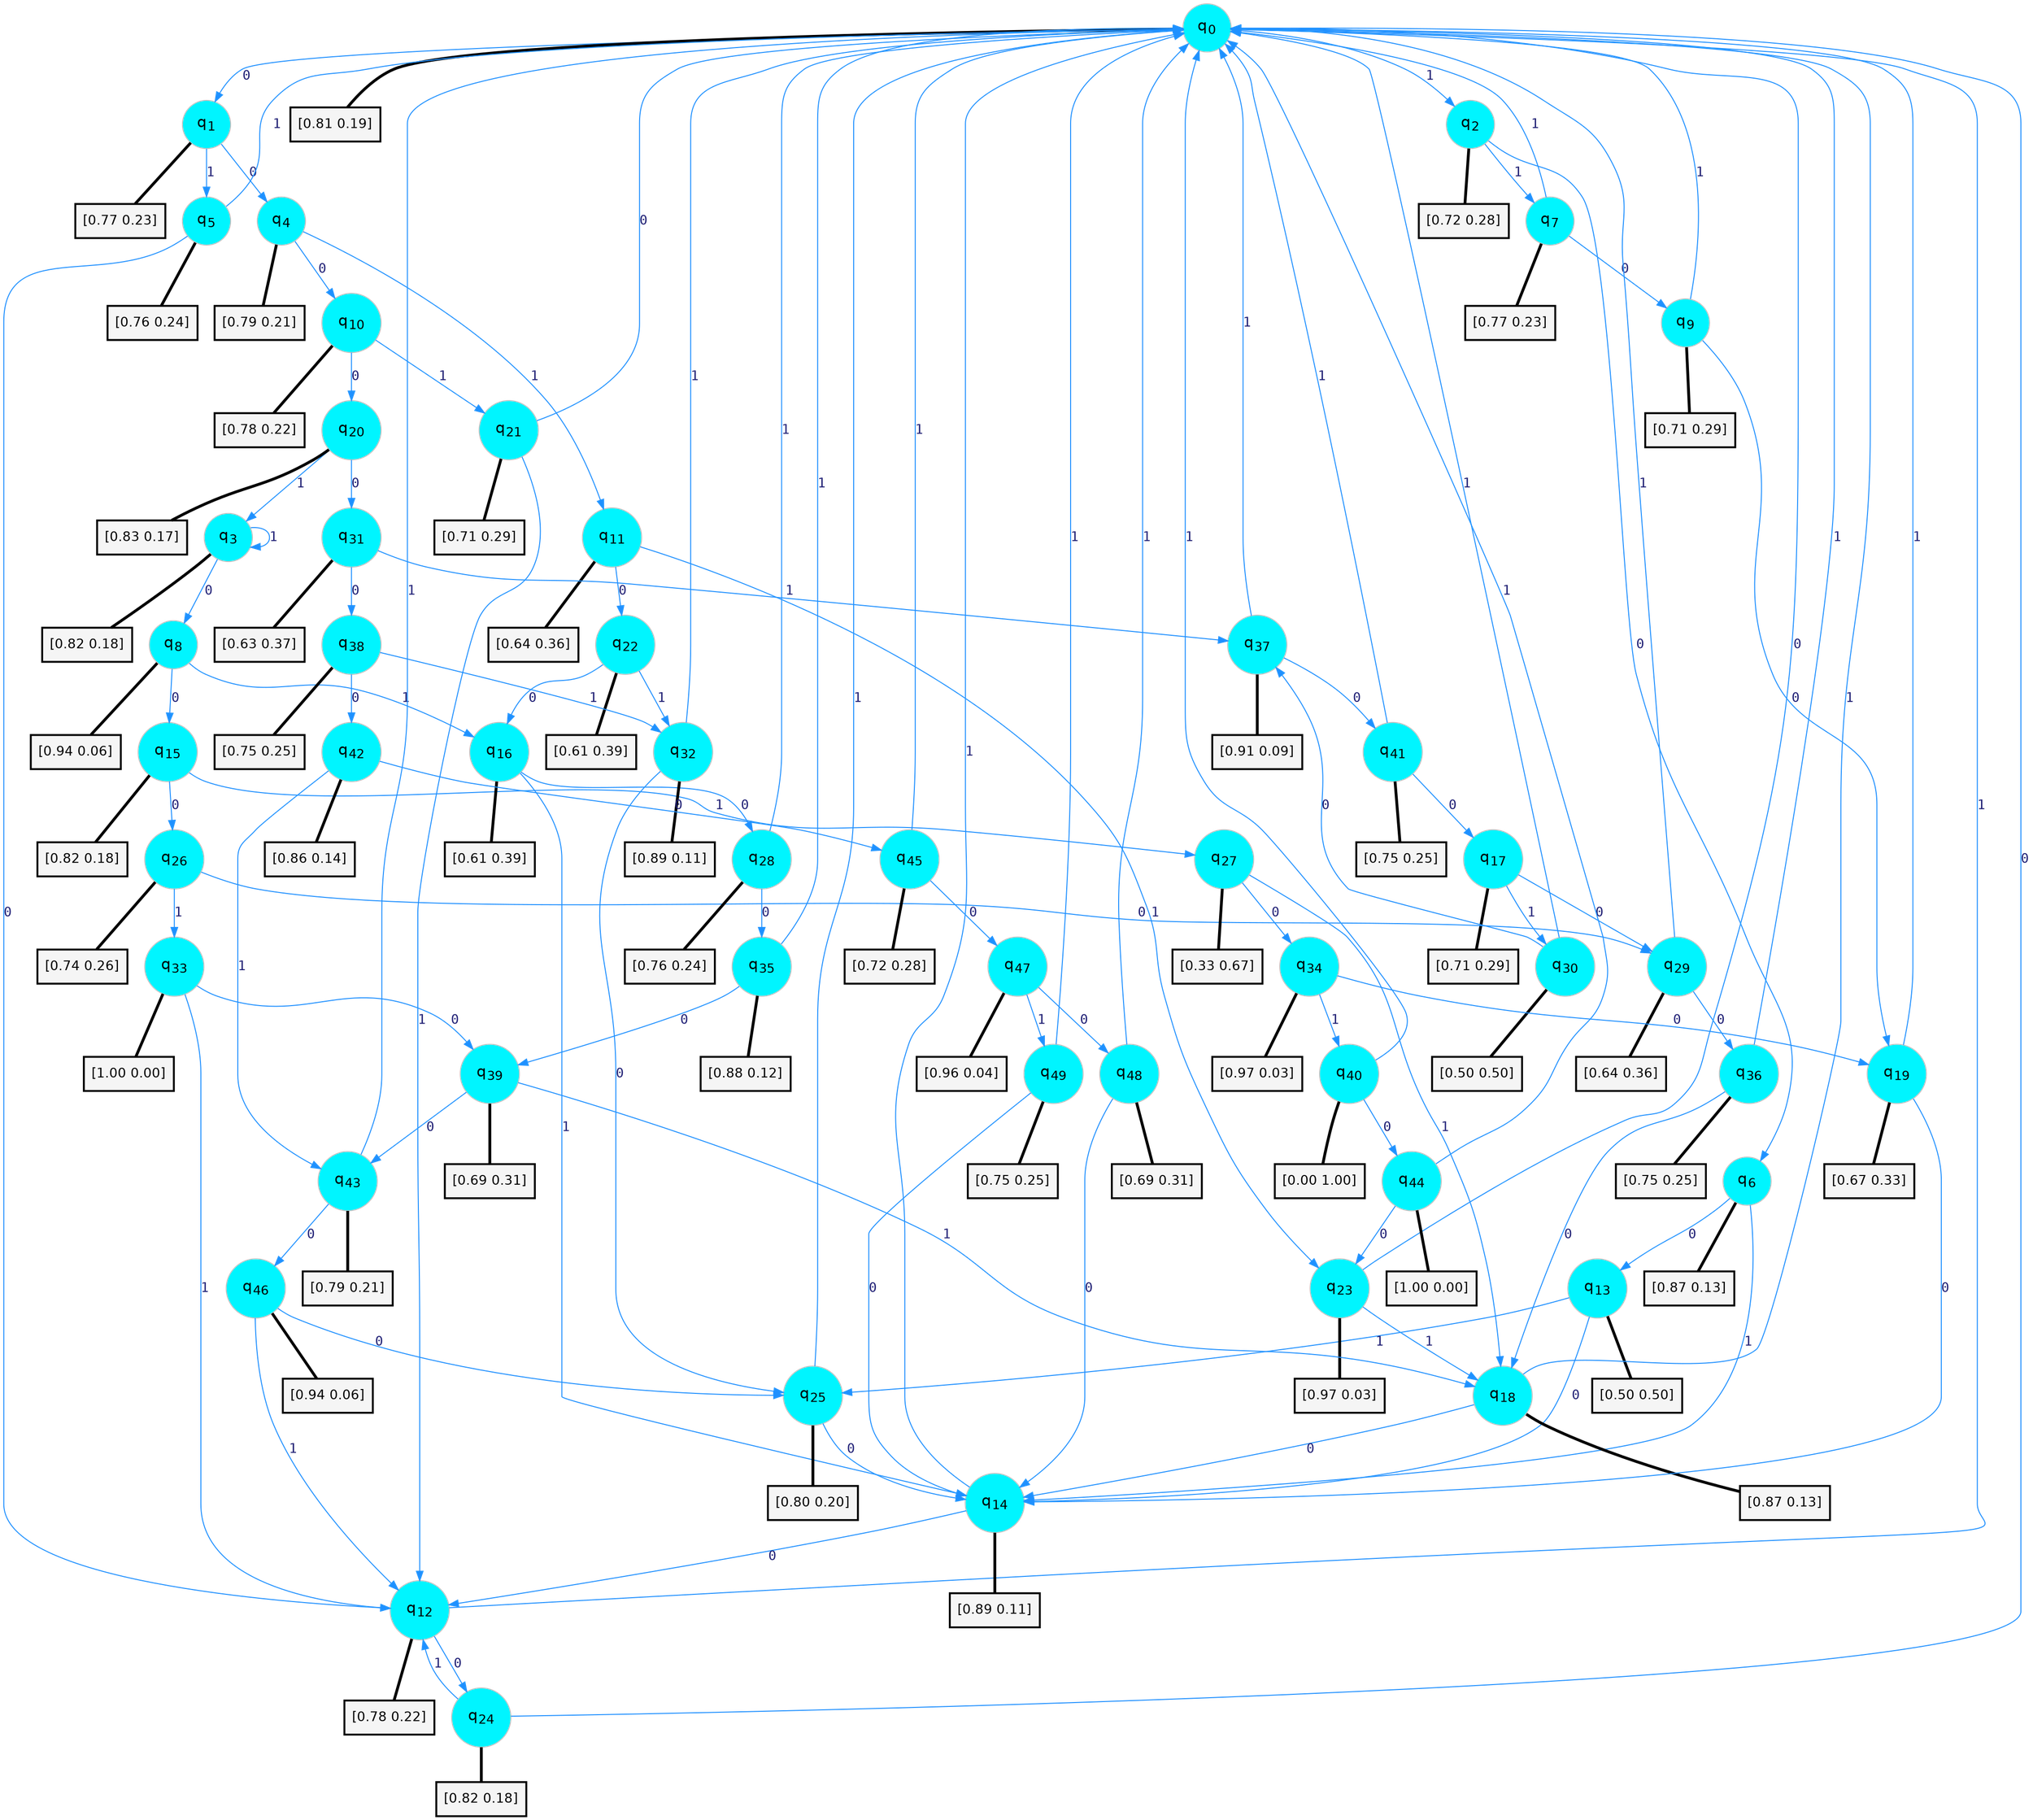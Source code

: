 digraph G {
graph [
bgcolor=transparent, dpi=300, rankdir=TD, size="40,25"];
node [
color=gray, fillcolor=turquoise1, fontcolor=black, fontname=Helvetica, fontsize=16, fontweight=bold, shape=circle, style=filled];
edge [
arrowsize=1, color=dodgerblue1, fontcolor=midnightblue, fontname=courier, fontweight=bold, penwidth=1, style=solid, weight=20];
0[label=<q<SUB>0</SUB>>];
1[label=<q<SUB>1</SUB>>];
2[label=<q<SUB>2</SUB>>];
3[label=<q<SUB>3</SUB>>];
4[label=<q<SUB>4</SUB>>];
5[label=<q<SUB>5</SUB>>];
6[label=<q<SUB>6</SUB>>];
7[label=<q<SUB>7</SUB>>];
8[label=<q<SUB>8</SUB>>];
9[label=<q<SUB>9</SUB>>];
10[label=<q<SUB>10</SUB>>];
11[label=<q<SUB>11</SUB>>];
12[label=<q<SUB>12</SUB>>];
13[label=<q<SUB>13</SUB>>];
14[label=<q<SUB>14</SUB>>];
15[label=<q<SUB>15</SUB>>];
16[label=<q<SUB>16</SUB>>];
17[label=<q<SUB>17</SUB>>];
18[label=<q<SUB>18</SUB>>];
19[label=<q<SUB>19</SUB>>];
20[label=<q<SUB>20</SUB>>];
21[label=<q<SUB>21</SUB>>];
22[label=<q<SUB>22</SUB>>];
23[label=<q<SUB>23</SUB>>];
24[label=<q<SUB>24</SUB>>];
25[label=<q<SUB>25</SUB>>];
26[label=<q<SUB>26</SUB>>];
27[label=<q<SUB>27</SUB>>];
28[label=<q<SUB>28</SUB>>];
29[label=<q<SUB>29</SUB>>];
30[label=<q<SUB>30</SUB>>];
31[label=<q<SUB>31</SUB>>];
32[label=<q<SUB>32</SUB>>];
33[label=<q<SUB>33</SUB>>];
34[label=<q<SUB>34</SUB>>];
35[label=<q<SUB>35</SUB>>];
36[label=<q<SUB>36</SUB>>];
37[label=<q<SUB>37</SUB>>];
38[label=<q<SUB>38</SUB>>];
39[label=<q<SUB>39</SUB>>];
40[label=<q<SUB>40</SUB>>];
41[label=<q<SUB>41</SUB>>];
42[label=<q<SUB>42</SUB>>];
43[label=<q<SUB>43</SUB>>];
44[label=<q<SUB>44</SUB>>];
45[label=<q<SUB>45</SUB>>];
46[label=<q<SUB>46</SUB>>];
47[label=<q<SUB>47</SUB>>];
48[label=<q<SUB>48</SUB>>];
49[label=<q<SUB>49</SUB>>];
50[label="[0.81 0.19]", shape=box,fontcolor=black, fontname=Helvetica, fontsize=14, penwidth=2, fillcolor=whitesmoke,color=black];
51[label="[0.77 0.23]", shape=box,fontcolor=black, fontname=Helvetica, fontsize=14, penwidth=2, fillcolor=whitesmoke,color=black];
52[label="[0.72 0.28]", shape=box,fontcolor=black, fontname=Helvetica, fontsize=14, penwidth=2, fillcolor=whitesmoke,color=black];
53[label="[0.82 0.18]", shape=box,fontcolor=black, fontname=Helvetica, fontsize=14, penwidth=2, fillcolor=whitesmoke,color=black];
54[label="[0.79 0.21]", shape=box,fontcolor=black, fontname=Helvetica, fontsize=14, penwidth=2, fillcolor=whitesmoke,color=black];
55[label="[0.76 0.24]", shape=box,fontcolor=black, fontname=Helvetica, fontsize=14, penwidth=2, fillcolor=whitesmoke,color=black];
56[label="[0.87 0.13]", shape=box,fontcolor=black, fontname=Helvetica, fontsize=14, penwidth=2, fillcolor=whitesmoke,color=black];
57[label="[0.77 0.23]", shape=box,fontcolor=black, fontname=Helvetica, fontsize=14, penwidth=2, fillcolor=whitesmoke,color=black];
58[label="[0.94 0.06]", shape=box,fontcolor=black, fontname=Helvetica, fontsize=14, penwidth=2, fillcolor=whitesmoke,color=black];
59[label="[0.71 0.29]", shape=box,fontcolor=black, fontname=Helvetica, fontsize=14, penwidth=2, fillcolor=whitesmoke,color=black];
60[label="[0.78 0.22]", shape=box,fontcolor=black, fontname=Helvetica, fontsize=14, penwidth=2, fillcolor=whitesmoke,color=black];
61[label="[0.64 0.36]", shape=box,fontcolor=black, fontname=Helvetica, fontsize=14, penwidth=2, fillcolor=whitesmoke,color=black];
62[label="[0.78 0.22]", shape=box,fontcolor=black, fontname=Helvetica, fontsize=14, penwidth=2, fillcolor=whitesmoke,color=black];
63[label="[0.50 0.50]", shape=box,fontcolor=black, fontname=Helvetica, fontsize=14, penwidth=2, fillcolor=whitesmoke,color=black];
64[label="[0.89 0.11]", shape=box,fontcolor=black, fontname=Helvetica, fontsize=14, penwidth=2, fillcolor=whitesmoke,color=black];
65[label="[0.82 0.18]", shape=box,fontcolor=black, fontname=Helvetica, fontsize=14, penwidth=2, fillcolor=whitesmoke,color=black];
66[label="[0.61 0.39]", shape=box,fontcolor=black, fontname=Helvetica, fontsize=14, penwidth=2, fillcolor=whitesmoke,color=black];
67[label="[0.71 0.29]", shape=box,fontcolor=black, fontname=Helvetica, fontsize=14, penwidth=2, fillcolor=whitesmoke,color=black];
68[label="[0.87 0.13]", shape=box,fontcolor=black, fontname=Helvetica, fontsize=14, penwidth=2, fillcolor=whitesmoke,color=black];
69[label="[0.67 0.33]", shape=box,fontcolor=black, fontname=Helvetica, fontsize=14, penwidth=2, fillcolor=whitesmoke,color=black];
70[label="[0.83 0.17]", shape=box,fontcolor=black, fontname=Helvetica, fontsize=14, penwidth=2, fillcolor=whitesmoke,color=black];
71[label="[0.71 0.29]", shape=box,fontcolor=black, fontname=Helvetica, fontsize=14, penwidth=2, fillcolor=whitesmoke,color=black];
72[label="[0.61 0.39]", shape=box,fontcolor=black, fontname=Helvetica, fontsize=14, penwidth=2, fillcolor=whitesmoke,color=black];
73[label="[0.97 0.03]", shape=box,fontcolor=black, fontname=Helvetica, fontsize=14, penwidth=2, fillcolor=whitesmoke,color=black];
74[label="[0.82 0.18]", shape=box,fontcolor=black, fontname=Helvetica, fontsize=14, penwidth=2, fillcolor=whitesmoke,color=black];
75[label="[0.80 0.20]", shape=box,fontcolor=black, fontname=Helvetica, fontsize=14, penwidth=2, fillcolor=whitesmoke,color=black];
76[label="[0.74 0.26]", shape=box,fontcolor=black, fontname=Helvetica, fontsize=14, penwidth=2, fillcolor=whitesmoke,color=black];
77[label="[0.33 0.67]", shape=box,fontcolor=black, fontname=Helvetica, fontsize=14, penwidth=2, fillcolor=whitesmoke,color=black];
78[label="[0.76 0.24]", shape=box,fontcolor=black, fontname=Helvetica, fontsize=14, penwidth=2, fillcolor=whitesmoke,color=black];
79[label="[0.64 0.36]", shape=box,fontcolor=black, fontname=Helvetica, fontsize=14, penwidth=2, fillcolor=whitesmoke,color=black];
80[label="[0.50 0.50]", shape=box,fontcolor=black, fontname=Helvetica, fontsize=14, penwidth=2, fillcolor=whitesmoke,color=black];
81[label="[0.63 0.37]", shape=box,fontcolor=black, fontname=Helvetica, fontsize=14, penwidth=2, fillcolor=whitesmoke,color=black];
82[label="[0.89 0.11]", shape=box,fontcolor=black, fontname=Helvetica, fontsize=14, penwidth=2, fillcolor=whitesmoke,color=black];
83[label="[1.00 0.00]", shape=box,fontcolor=black, fontname=Helvetica, fontsize=14, penwidth=2, fillcolor=whitesmoke,color=black];
84[label="[0.97 0.03]", shape=box,fontcolor=black, fontname=Helvetica, fontsize=14, penwidth=2, fillcolor=whitesmoke,color=black];
85[label="[0.88 0.12]", shape=box,fontcolor=black, fontname=Helvetica, fontsize=14, penwidth=2, fillcolor=whitesmoke,color=black];
86[label="[0.75 0.25]", shape=box,fontcolor=black, fontname=Helvetica, fontsize=14, penwidth=2, fillcolor=whitesmoke,color=black];
87[label="[0.91 0.09]", shape=box,fontcolor=black, fontname=Helvetica, fontsize=14, penwidth=2, fillcolor=whitesmoke,color=black];
88[label="[0.75 0.25]", shape=box,fontcolor=black, fontname=Helvetica, fontsize=14, penwidth=2, fillcolor=whitesmoke,color=black];
89[label="[0.69 0.31]", shape=box,fontcolor=black, fontname=Helvetica, fontsize=14, penwidth=2, fillcolor=whitesmoke,color=black];
90[label="[0.00 1.00]", shape=box,fontcolor=black, fontname=Helvetica, fontsize=14, penwidth=2, fillcolor=whitesmoke,color=black];
91[label="[0.75 0.25]", shape=box,fontcolor=black, fontname=Helvetica, fontsize=14, penwidth=2, fillcolor=whitesmoke,color=black];
92[label="[0.86 0.14]", shape=box,fontcolor=black, fontname=Helvetica, fontsize=14, penwidth=2, fillcolor=whitesmoke,color=black];
93[label="[0.79 0.21]", shape=box,fontcolor=black, fontname=Helvetica, fontsize=14, penwidth=2, fillcolor=whitesmoke,color=black];
94[label="[1.00 0.00]", shape=box,fontcolor=black, fontname=Helvetica, fontsize=14, penwidth=2, fillcolor=whitesmoke,color=black];
95[label="[0.72 0.28]", shape=box,fontcolor=black, fontname=Helvetica, fontsize=14, penwidth=2, fillcolor=whitesmoke,color=black];
96[label="[0.94 0.06]", shape=box,fontcolor=black, fontname=Helvetica, fontsize=14, penwidth=2, fillcolor=whitesmoke,color=black];
97[label="[0.96 0.04]", shape=box,fontcolor=black, fontname=Helvetica, fontsize=14, penwidth=2, fillcolor=whitesmoke,color=black];
98[label="[0.69 0.31]", shape=box,fontcolor=black, fontname=Helvetica, fontsize=14, penwidth=2, fillcolor=whitesmoke,color=black];
99[label="[0.75 0.25]", shape=box,fontcolor=black, fontname=Helvetica, fontsize=14, penwidth=2, fillcolor=whitesmoke,color=black];
0->1 [label=0];
0->2 [label=1];
0->50 [arrowhead=none, penwidth=3,color=black];
1->4 [label=0];
1->5 [label=1];
1->51 [arrowhead=none, penwidth=3,color=black];
2->6 [label=0];
2->7 [label=1];
2->52 [arrowhead=none, penwidth=3,color=black];
3->8 [label=0];
3->3 [label=1];
3->53 [arrowhead=none, penwidth=3,color=black];
4->10 [label=0];
4->11 [label=1];
4->54 [arrowhead=none, penwidth=3,color=black];
5->12 [label=0];
5->0 [label=1];
5->55 [arrowhead=none, penwidth=3,color=black];
6->13 [label=0];
6->14 [label=1];
6->56 [arrowhead=none, penwidth=3,color=black];
7->9 [label=0];
7->0 [label=1];
7->57 [arrowhead=none, penwidth=3,color=black];
8->15 [label=0];
8->16 [label=1];
8->58 [arrowhead=none, penwidth=3,color=black];
9->19 [label=0];
9->0 [label=1];
9->59 [arrowhead=none, penwidth=3,color=black];
10->20 [label=0];
10->21 [label=1];
10->60 [arrowhead=none, penwidth=3,color=black];
11->22 [label=0];
11->23 [label=1];
11->61 [arrowhead=none, penwidth=3,color=black];
12->24 [label=0];
12->0 [label=1];
12->62 [arrowhead=none, penwidth=3,color=black];
13->14 [label=0];
13->25 [label=1];
13->63 [arrowhead=none, penwidth=3,color=black];
14->12 [label=0];
14->0 [label=1];
14->64 [arrowhead=none, penwidth=3,color=black];
15->26 [label=0];
15->27 [label=1];
15->65 [arrowhead=none, penwidth=3,color=black];
16->28 [label=0];
16->14 [label=1];
16->66 [arrowhead=none, penwidth=3,color=black];
17->29 [label=0];
17->30 [label=1];
17->67 [arrowhead=none, penwidth=3,color=black];
18->14 [label=0];
18->0 [label=1];
18->68 [arrowhead=none, penwidth=3,color=black];
19->14 [label=0];
19->0 [label=1];
19->69 [arrowhead=none, penwidth=3,color=black];
20->31 [label=0];
20->3 [label=1];
20->70 [arrowhead=none, penwidth=3,color=black];
21->0 [label=0];
21->12 [label=1];
21->71 [arrowhead=none, penwidth=3,color=black];
22->16 [label=0];
22->32 [label=1];
22->72 [arrowhead=none, penwidth=3,color=black];
23->0 [label=0];
23->18 [label=1];
23->73 [arrowhead=none, penwidth=3,color=black];
24->0 [label=0];
24->12 [label=1];
24->74 [arrowhead=none, penwidth=3,color=black];
25->14 [label=0];
25->0 [label=1];
25->75 [arrowhead=none, penwidth=3,color=black];
26->29 [label=0];
26->33 [label=1];
26->76 [arrowhead=none, penwidth=3,color=black];
27->34 [label=0];
27->18 [label=1];
27->77 [arrowhead=none, penwidth=3,color=black];
28->35 [label=0];
28->0 [label=1];
28->78 [arrowhead=none, penwidth=3,color=black];
29->36 [label=0];
29->0 [label=1];
29->79 [arrowhead=none, penwidth=3,color=black];
30->37 [label=0];
30->0 [label=1];
30->80 [arrowhead=none, penwidth=3,color=black];
31->38 [label=0];
31->37 [label=1];
31->81 [arrowhead=none, penwidth=3,color=black];
32->25 [label=0];
32->0 [label=1];
32->82 [arrowhead=none, penwidth=3,color=black];
33->39 [label=0];
33->12 [label=1];
33->83 [arrowhead=none, penwidth=3,color=black];
34->19 [label=0];
34->40 [label=1];
34->84 [arrowhead=none, penwidth=3,color=black];
35->39 [label=0];
35->0 [label=1];
35->85 [arrowhead=none, penwidth=3,color=black];
36->18 [label=0];
36->0 [label=1];
36->86 [arrowhead=none, penwidth=3,color=black];
37->41 [label=0];
37->0 [label=1];
37->87 [arrowhead=none, penwidth=3,color=black];
38->42 [label=0];
38->32 [label=1];
38->88 [arrowhead=none, penwidth=3,color=black];
39->43 [label=0];
39->18 [label=1];
39->89 [arrowhead=none, penwidth=3,color=black];
40->44 [label=0];
40->0 [label=1];
40->90 [arrowhead=none, penwidth=3,color=black];
41->17 [label=0];
41->0 [label=1];
41->91 [arrowhead=none, penwidth=3,color=black];
42->45 [label=0];
42->43 [label=1];
42->92 [arrowhead=none, penwidth=3,color=black];
43->46 [label=0];
43->0 [label=1];
43->93 [arrowhead=none, penwidth=3,color=black];
44->23 [label=0];
44->0 [label=1];
44->94 [arrowhead=none, penwidth=3,color=black];
45->47 [label=0];
45->0 [label=1];
45->95 [arrowhead=none, penwidth=3,color=black];
46->25 [label=0];
46->12 [label=1];
46->96 [arrowhead=none, penwidth=3,color=black];
47->48 [label=0];
47->49 [label=1];
47->97 [arrowhead=none, penwidth=3,color=black];
48->14 [label=0];
48->0 [label=1];
48->98 [arrowhead=none, penwidth=3,color=black];
49->14 [label=0];
49->0 [label=1];
49->99 [arrowhead=none, penwidth=3,color=black];
}
